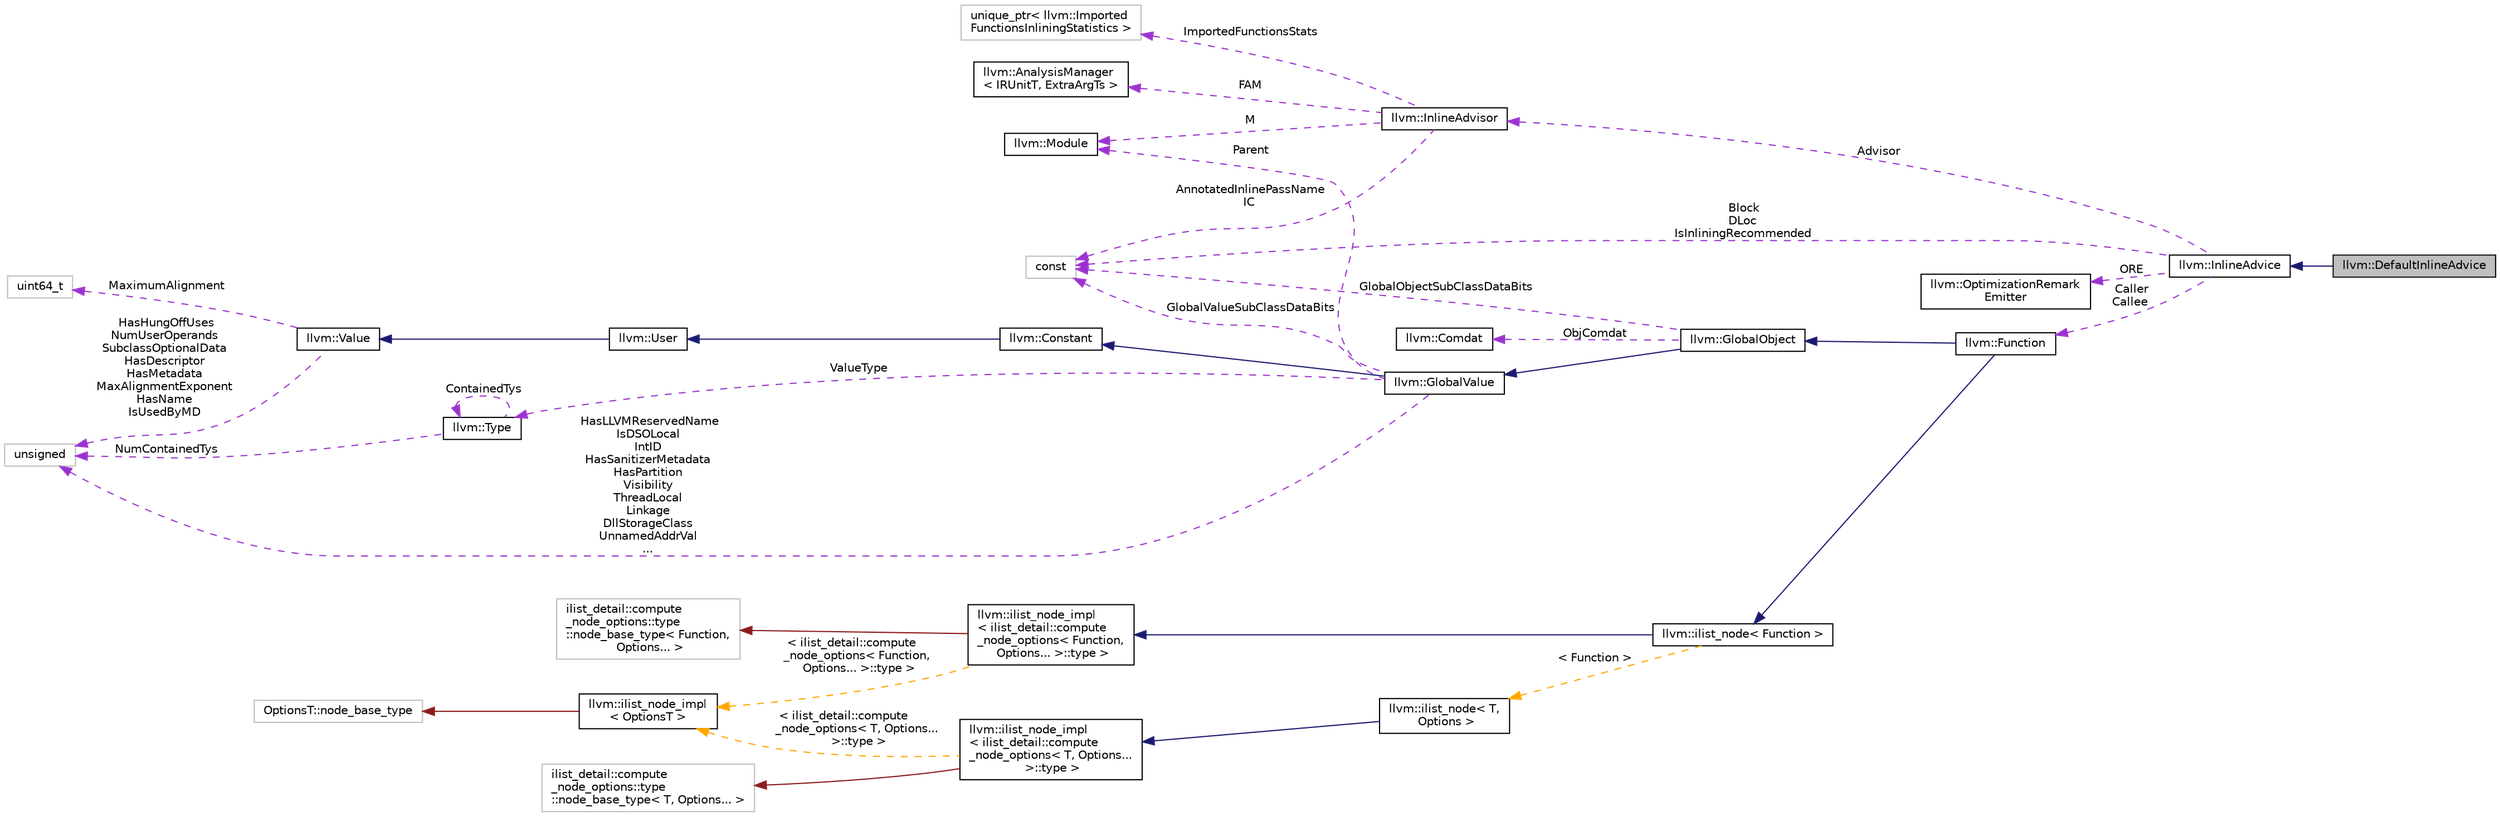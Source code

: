 digraph "llvm::DefaultInlineAdvice"
{
 // LATEX_PDF_SIZE
  bgcolor="transparent";
  edge [fontname="Helvetica",fontsize="10",labelfontname="Helvetica",labelfontsize="10"];
  node [fontname="Helvetica",fontsize="10",shape=record];
  rankdir="LR";
  Node1 [label="llvm::DefaultInlineAdvice",height=0.2,width=0.4,color="black", fillcolor="grey75", style="filled", fontcolor="black",tooltip=" "];
  Node2 -> Node1 [dir="back",color="midnightblue",fontsize="10",style="solid",fontname="Helvetica"];
  Node2 [label="llvm::InlineAdvice",height=0.2,width=0.4,color="black",URL="$classllvm_1_1InlineAdvice.html",tooltip="Capture state between an inlining decision having had been made, and its impact being observable."];
  Node3 -> Node2 [dir="back",color="darkorchid3",fontsize="10",style="dashed",label=" Advisor" ,fontname="Helvetica"];
  Node3 [label="llvm::InlineAdvisor",height=0.2,width=0.4,color="black",URL="$classllvm_1_1InlineAdvisor.html",tooltip="Interface for deciding whether to inline a call site or not."];
  Node4 -> Node3 [dir="back",color="darkorchid3",fontsize="10",style="dashed",label=" ImportedFunctionsStats" ,fontname="Helvetica"];
  Node4 [label="unique_ptr\< llvm::Imported\lFunctionsInliningStatistics \>",height=0.2,width=0.4,color="grey75",tooltip=" "];
  Node5 -> Node3 [dir="back",color="darkorchid3",fontsize="10",style="dashed",label=" FAM" ,fontname="Helvetica"];
  Node5 [label="llvm::AnalysisManager\l\< IRUnitT, ExtraArgTs \>",height=0.2,width=0.4,color="black",URL="$classllvm_1_1AnalysisManager.html",tooltip="A container for analyses that lazily runs them and caches their results."];
  Node6 -> Node3 [dir="back",color="darkorchid3",fontsize="10",style="dashed",label=" M" ,fontname="Helvetica"];
  Node6 [label="llvm::Module",height=0.2,width=0.4,color="black",URL="$classllvm_1_1Module.html",tooltip="A Module instance is used to store all the information related to an LLVM module."];
  Node7 -> Node3 [dir="back",color="darkorchid3",fontsize="10",style="dashed",label=" AnnotatedInlinePassName\nIC" ,fontname="Helvetica"];
  Node7 [label="const",height=0.2,width=0.4,color="grey75",tooltip=" "];
  Node8 -> Node2 [dir="back",color="darkorchid3",fontsize="10",style="dashed",label=" ORE" ,fontname="Helvetica"];
  Node8 [label="llvm::OptimizationRemark\lEmitter",height=0.2,width=0.4,color="black",URL="$classllvm_1_1OptimizationRemarkEmitter.html",tooltip="The optimization diagnostic interface."];
  Node9 -> Node2 [dir="back",color="darkorchid3",fontsize="10",style="dashed",label=" Caller\nCallee" ,fontname="Helvetica"];
  Node9 [label="llvm::Function",height=0.2,width=0.4,color="black",URL="$classllvm_1_1Function.html",tooltip=" "];
  Node10 -> Node9 [dir="back",color="midnightblue",fontsize="10",style="solid",fontname="Helvetica"];
  Node10 [label="llvm::GlobalObject",height=0.2,width=0.4,color="black",URL="$classllvm_1_1GlobalObject.html",tooltip=" "];
  Node11 -> Node10 [dir="back",color="midnightblue",fontsize="10",style="solid",fontname="Helvetica"];
  Node11 [label="llvm::GlobalValue",height=0.2,width=0.4,color="black",URL="$classllvm_1_1GlobalValue.html",tooltip=" "];
  Node12 -> Node11 [dir="back",color="midnightblue",fontsize="10",style="solid",fontname="Helvetica"];
  Node12 [label="llvm::Constant",height=0.2,width=0.4,color="black",URL="$classllvm_1_1Constant.html",tooltip="This is an important base class in LLVM."];
  Node13 -> Node12 [dir="back",color="midnightblue",fontsize="10",style="solid",fontname="Helvetica"];
  Node13 [label="llvm::User",height=0.2,width=0.4,color="black",URL="$classllvm_1_1User.html",tooltip=" "];
  Node14 -> Node13 [dir="back",color="midnightblue",fontsize="10",style="solid",fontname="Helvetica"];
  Node14 [label="llvm::Value",height=0.2,width=0.4,color="black",URL="$classllvm_1_1Value.html",tooltip="LLVM Value Representation."];
  Node15 -> Node14 [dir="back",color="darkorchid3",fontsize="10",style="dashed",label=" MaximumAlignment" ,fontname="Helvetica"];
  Node15 [label="uint64_t",height=0.2,width=0.4,color="grey75",tooltip=" "];
  Node16 -> Node14 [dir="back",color="darkorchid3",fontsize="10",style="dashed",label=" HasHungOffUses\nNumUserOperands\nSubclassOptionalData\nHasDescriptor\nHasMetadata\nMaxAlignmentExponent\nHasName\nIsUsedByMD" ,fontname="Helvetica"];
  Node16 [label="unsigned",height=0.2,width=0.4,color="grey75",tooltip=" "];
  Node17 -> Node11 [dir="back",color="darkorchid3",fontsize="10",style="dashed",label=" ValueType" ,fontname="Helvetica"];
  Node17 [label="llvm::Type",height=0.2,width=0.4,color="black",URL="$classllvm_1_1Type.html",tooltip="The instances of the Type class are immutable: once they are created, they are never changed."];
  Node17 -> Node17 [dir="back",color="darkorchid3",fontsize="10",style="dashed",label=" ContainedTys" ,fontname="Helvetica"];
  Node16 -> Node17 [dir="back",color="darkorchid3",fontsize="10",style="dashed",label=" NumContainedTys" ,fontname="Helvetica"];
  Node6 -> Node11 [dir="back",color="darkorchid3",fontsize="10",style="dashed",label=" Parent" ,fontname="Helvetica"];
  Node16 -> Node11 [dir="back",color="darkorchid3",fontsize="10",style="dashed",label=" HasLLVMReservedName\nIsDSOLocal\nIntID\nHasSanitizerMetadata\nHasPartition\nVisibility\nThreadLocal\nLinkage\nDllStorageClass\nUnnamedAddrVal\n..." ,fontname="Helvetica"];
  Node7 -> Node11 [dir="back",color="darkorchid3",fontsize="10",style="dashed",label=" GlobalValueSubClassDataBits" ,fontname="Helvetica"];
  Node18 -> Node10 [dir="back",color="darkorchid3",fontsize="10",style="dashed",label=" ObjComdat" ,fontname="Helvetica"];
  Node18 [label="llvm::Comdat",height=0.2,width=0.4,color="black",URL="$classllvm_1_1Comdat.html",tooltip=" "];
  Node7 -> Node10 [dir="back",color="darkorchid3",fontsize="10",style="dashed",label=" GlobalObjectSubClassDataBits" ,fontname="Helvetica"];
  Node19 -> Node9 [dir="back",color="midnightblue",fontsize="10",style="solid",fontname="Helvetica"];
  Node19 [label="llvm::ilist_node\< Function \>",height=0.2,width=0.4,color="black",URL="$classllvm_1_1ilist__node.html",tooltip=" "];
  Node20 -> Node19 [dir="back",color="midnightblue",fontsize="10",style="solid",fontname="Helvetica"];
  Node20 [label="llvm::ilist_node_impl\l\< ilist_detail::compute\l_node_options\< Function,\l Options... \>::type \>",height=0.2,width=0.4,color="black",URL="$classllvm_1_1ilist__node__impl.html",tooltip=" "];
  Node21 -> Node20 [dir="back",color="firebrick4",fontsize="10",style="solid",fontname="Helvetica"];
  Node21 [label="ilist_detail::compute\l_node_options::type \l::node_base_type\< Function,\l Options... \>",height=0.2,width=0.4,color="grey75",tooltip=" "];
  Node22 -> Node20 [dir="back",color="orange",fontsize="10",style="dashed",label=" \< ilist_detail::compute\l_node_options\< Function,\l Options... \>::type \>" ,fontname="Helvetica"];
  Node22 [label="llvm::ilist_node_impl\l\< OptionsT \>",height=0.2,width=0.4,color="black",URL="$classllvm_1_1ilist__node__impl.html",tooltip="Implementation for an ilist node."];
  Node23 -> Node22 [dir="back",color="firebrick4",fontsize="10",style="solid",fontname="Helvetica"];
  Node23 [label="OptionsT::node_base_type",height=0.2,width=0.4,color="grey75",tooltip=" "];
  Node24 -> Node19 [dir="back",color="orange",fontsize="10",style="dashed",label=" \< Function \>" ,fontname="Helvetica"];
  Node24 [label="llvm::ilist_node\< T,\l Options \>",height=0.2,width=0.4,color="black",URL="$classllvm_1_1ilist__node.html",tooltip=" "];
  Node25 -> Node24 [dir="back",color="midnightblue",fontsize="10",style="solid",fontname="Helvetica"];
  Node25 [label="llvm::ilist_node_impl\l\< ilist_detail::compute\l_node_options\< T, Options...\l \>::type \>",height=0.2,width=0.4,color="black",URL="$classllvm_1_1ilist__node__impl.html",tooltip=" "];
  Node26 -> Node25 [dir="back",color="firebrick4",fontsize="10",style="solid",fontname="Helvetica"];
  Node26 [label="ilist_detail::compute\l_node_options::type \l::node_base_type\< T, Options... \>",height=0.2,width=0.4,color="grey75",tooltip=" "];
  Node22 -> Node25 [dir="back",color="orange",fontsize="10",style="dashed",label=" \< ilist_detail::compute\l_node_options\< T, Options...\l \>::type \>" ,fontname="Helvetica"];
  Node7 -> Node2 [dir="back",color="darkorchid3",fontsize="10",style="dashed",label=" Block\nDLoc\nIsInliningRecommended" ,fontname="Helvetica"];
}
